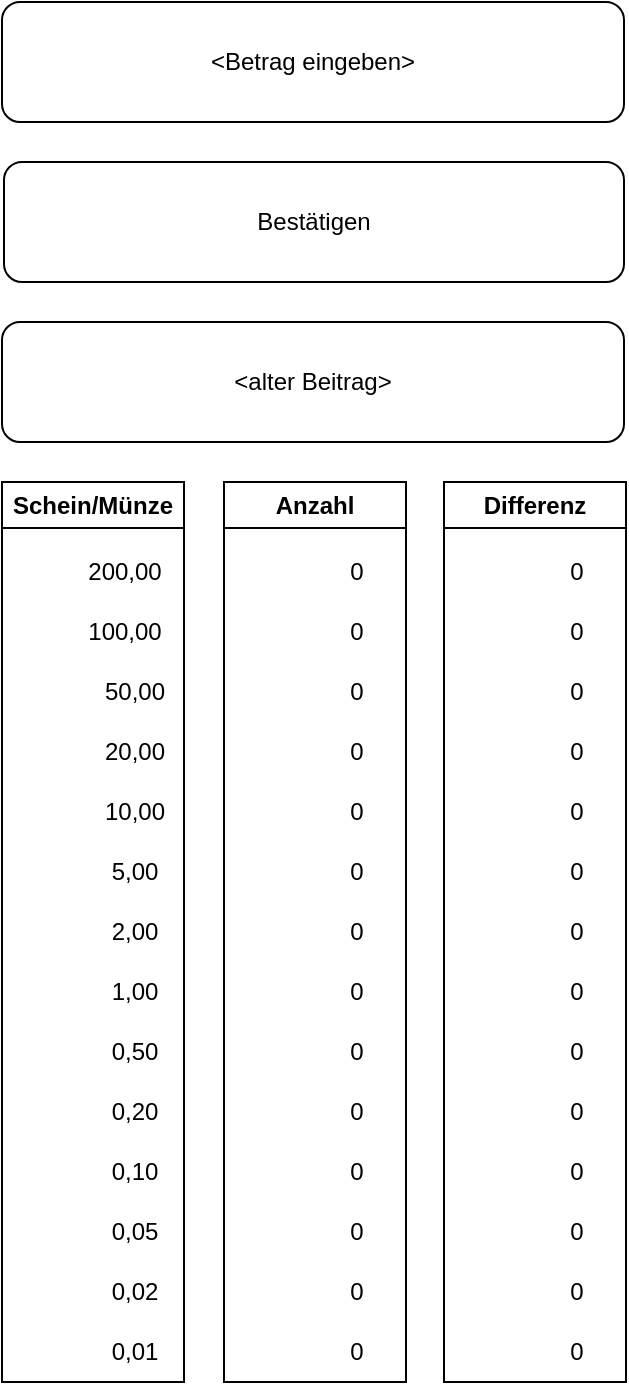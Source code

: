 <mxfile version="22.0.4" type="device" pages="3">
  <diagram name="Seite-1" id="NsOLfzzTCdJAbh5jPupg">
    <mxGraphModel dx="2074" dy="1120" grid="1" gridSize="10" guides="1" tooltips="1" connect="1" arrows="1" fold="1" page="1" pageScale="1" pageWidth="827" pageHeight="1169" math="0" shadow="0">
      <root>
        <mxCell id="0" />
        <mxCell id="1" parent="0" />
        <mxCell id="VZ7T0jRYkGRrnS-efQU6-1" value="&amp;lt;Betrag eingeben&amp;gt;" style="rounded=1;whiteSpace=wrap;html=1;" vertex="1" parent="1">
          <mxGeometry x="169" y="130" width="311" height="60" as="geometry" />
        </mxCell>
        <mxCell id="VZ7T0jRYkGRrnS-efQU6-4" value="Bestätigen" style="rounded=1;whiteSpace=wrap;html=1;" vertex="1" parent="1">
          <mxGeometry x="170" y="210" width="310" height="60" as="geometry" />
        </mxCell>
        <mxCell id="VZ7T0jRYkGRrnS-efQU6-6" value="&amp;lt;alter Beitrag&amp;gt;" style="rounded=1;whiteSpace=wrap;html=1;" vertex="1" parent="1">
          <mxGeometry x="169" y="290" width="311" height="60" as="geometry" />
        </mxCell>
        <mxCell id="VZ7T0jRYkGRrnS-efQU6-37" value="Schein/Münze" style="swimlane;whiteSpace=wrap;html=1;" vertex="1" parent="1">
          <mxGeometry x="169" y="370" width="91" height="450" as="geometry" />
        </mxCell>
        <mxCell id="VZ7T0jRYkGRrnS-efQU6-38" value="200,00" style="text;html=1;align=center;verticalAlign=middle;resizable=0;points=[];autosize=1;strokeColor=none;fillColor=none;" vertex="1" parent="VZ7T0jRYkGRrnS-efQU6-37">
          <mxGeometry x="31" y="30" width="60" height="30" as="geometry" />
        </mxCell>
        <mxCell id="VZ7T0jRYkGRrnS-efQU6-39" value="100,00" style="text;html=1;align=center;verticalAlign=middle;resizable=0;points=[];autosize=1;strokeColor=none;fillColor=none;" vertex="1" parent="VZ7T0jRYkGRrnS-efQU6-37">
          <mxGeometry x="31" y="60" width="60" height="30" as="geometry" />
        </mxCell>
        <mxCell id="VZ7T0jRYkGRrnS-efQU6-41" value="50,00" style="text;html=1;align=center;verticalAlign=middle;resizable=0;points=[];autosize=1;strokeColor=none;fillColor=none;" vertex="1" parent="VZ7T0jRYkGRrnS-efQU6-37">
          <mxGeometry x="41" y="90" width="50" height="30" as="geometry" />
        </mxCell>
        <mxCell id="VZ7T0jRYkGRrnS-efQU6-42" value="20,00" style="text;html=1;align=center;verticalAlign=middle;resizable=0;points=[];autosize=1;strokeColor=none;fillColor=none;" vertex="1" parent="VZ7T0jRYkGRrnS-efQU6-37">
          <mxGeometry x="41" y="120" width="50" height="30" as="geometry" />
        </mxCell>
        <mxCell id="VZ7T0jRYkGRrnS-efQU6-43" value="10,00" style="text;html=1;align=center;verticalAlign=middle;resizable=0;points=[];autosize=1;strokeColor=none;fillColor=none;" vertex="1" parent="VZ7T0jRYkGRrnS-efQU6-37">
          <mxGeometry x="41" y="150" width="50" height="30" as="geometry" />
        </mxCell>
        <mxCell id="VZ7T0jRYkGRrnS-efQU6-44" value="5,00" style="text;html=1;align=center;verticalAlign=middle;resizable=0;points=[];autosize=1;strokeColor=none;fillColor=none;" vertex="1" parent="VZ7T0jRYkGRrnS-efQU6-37">
          <mxGeometry x="41" y="180" width="50" height="30" as="geometry" />
        </mxCell>
        <mxCell id="VZ7T0jRYkGRrnS-efQU6-45" value="2,00" style="text;html=1;align=center;verticalAlign=middle;resizable=0;points=[];autosize=1;strokeColor=none;fillColor=none;" vertex="1" parent="1">
          <mxGeometry x="210" y="580" width="50" height="30" as="geometry" />
        </mxCell>
        <mxCell id="VZ7T0jRYkGRrnS-efQU6-46" value="1,00" style="text;html=1;align=center;verticalAlign=middle;resizable=0;points=[];autosize=1;strokeColor=none;fillColor=none;" vertex="1" parent="1">
          <mxGeometry x="210" y="610" width="50" height="30" as="geometry" />
        </mxCell>
        <mxCell id="VZ7T0jRYkGRrnS-efQU6-47" value="0,50" style="text;html=1;align=center;verticalAlign=middle;resizable=0;points=[];autosize=1;strokeColor=none;fillColor=none;" vertex="1" parent="1">
          <mxGeometry x="210" y="640" width="50" height="30" as="geometry" />
        </mxCell>
        <mxCell id="VZ7T0jRYkGRrnS-efQU6-48" value="0,20" style="text;html=1;align=center;verticalAlign=middle;resizable=0;points=[];autosize=1;strokeColor=none;fillColor=none;" vertex="1" parent="1">
          <mxGeometry x="210" y="670" width="50" height="30" as="geometry" />
        </mxCell>
        <mxCell id="VZ7T0jRYkGRrnS-efQU6-49" value="0,10" style="text;html=1;align=center;verticalAlign=middle;resizable=0;points=[];autosize=1;strokeColor=none;fillColor=none;" vertex="1" parent="1">
          <mxGeometry x="210" y="700" width="50" height="30" as="geometry" />
        </mxCell>
        <mxCell id="VZ7T0jRYkGRrnS-efQU6-50" value="0,05" style="text;html=1;align=center;verticalAlign=middle;resizable=0;points=[];autosize=1;strokeColor=none;fillColor=none;" vertex="1" parent="1">
          <mxGeometry x="210" y="730" width="50" height="30" as="geometry" />
        </mxCell>
        <mxCell id="VZ7T0jRYkGRrnS-efQU6-51" value="0,02" style="text;html=1;align=center;verticalAlign=middle;resizable=0;points=[];autosize=1;strokeColor=none;fillColor=none;" vertex="1" parent="1">
          <mxGeometry x="210" y="760" width="50" height="30" as="geometry" />
        </mxCell>
        <mxCell id="VZ7T0jRYkGRrnS-efQU6-52" value="0,01" style="text;html=1;align=center;verticalAlign=middle;resizable=0;points=[];autosize=1;strokeColor=none;fillColor=none;" vertex="1" parent="1">
          <mxGeometry x="210" y="790" width="50" height="30" as="geometry" />
        </mxCell>
        <mxCell id="VZ7T0jRYkGRrnS-efQU6-53" value="Anzahl" style="swimlane;whiteSpace=wrap;html=1;" vertex="1" parent="1">
          <mxGeometry x="280" y="370" width="91" height="450" as="geometry" />
        </mxCell>
        <mxCell id="VZ7T0jRYkGRrnS-efQU6-54" value="0" style="text;html=1;align=center;verticalAlign=middle;resizable=0;points=[];autosize=1;strokeColor=none;fillColor=none;" vertex="1" parent="VZ7T0jRYkGRrnS-efQU6-53">
          <mxGeometry x="51" y="30" width="30" height="30" as="geometry" />
        </mxCell>
        <mxCell id="VZ7T0jRYkGRrnS-efQU6-55" value="0" style="text;html=1;align=center;verticalAlign=middle;resizable=0;points=[];autosize=1;strokeColor=none;fillColor=none;" vertex="1" parent="VZ7T0jRYkGRrnS-efQU6-53">
          <mxGeometry x="51" y="60" width="30" height="30" as="geometry" />
        </mxCell>
        <mxCell id="VZ7T0jRYkGRrnS-efQU6-56" value="0" style="text;html=1;align=center;verticalAlign=middle;resizable=0;points=[];autosize=1;strokeColor=none;fillColor=none;" vertex="1" parent="VZ7T0jRYkGRrnS-efQU6-53">
          <mxGeometry x="51" y="90" width="30" height="30" as="geometry" />
        </mxCell>
        <mxCell id="VZ7T0jRYkGRrnS-efQU6-57" value="0" style="text;html=1;align=center;verticalAlign=middle;resizable=0;points=[];autosize=1;strokeColor=none;fillColor=none;" vertex="1" parent="VZ7T0jRYkGRrnS-efQU6-53">
          <mxGeometry x="51" y="120" width="30" height="30" as="geometry" />
        </mxCell>
        <mxCell id="VZ7T0jRYkGRrnS-efQU6-58" value="0" style="text;html=1;align=center;verticalAlign=middle;resizable=0;points=[];autosize=1;strokeColor=none;fillColor=none;" vertex="1" parent="VZ7T0jRYkGRrnS-efQU6-53">
          <mxGeometry x="51" y="150" width="30" height="30" as="geometry" />
        </mxCell>
        <mxCell id="VZ7T0jRYkGRrnS-efQU6-59" value="0" style="text;html=1;align=center;verticalAlign=middle;resizable=0;points=[];autosize=1;strokeColor=none;fillColor=none;" vertex="1" parent="VZ7T0jRYkGRrnS-efQU6-53">
          <mxGeometry x="51" y="180" width="30" height="30" as="geometry" />
        </mxCell>
        <mxCell id="VZ7T0jRYkGRrnS-efQU6-60" value="0" style="text;html=1;align=center;verticalAlign=middle;resizable=0;points=[];autosize=1;strokeColor=none;fillColor=none;" vertex="1" parent="1">
          <mxGeometry x="331" y="580" width="30" height="30" as="geometry" />
        </mxCell>
        <mxCell id="VZ7T0jRYkGRrnS-efQU6-61" value="0" style="text;html=1;align=center;verticalAlign=middle;resizable=0;points=[];autosize=1;strokeColor=none;fillColor=none;" vertex="1" parent="1">
          <mxGeometry x="331" y="610" width="30" height="30" as="geometry" />
        </mxCell>
        <mxCell id="VZ7T0jRYkGRrnS-efQU6-62" value="0" style="text;html=1;align=center;verticalAlign=middle;resizable=0;points=[];autosize=1;strokeColor=none;fillColor=none;" vertex="1" parent="1">
          <mxGeometry x="331" y="640" width="30" height="30" as="geometry" />
        </mxCell>
        <mxCell id="VZ7T0jRYkGRrnS-efQU6-63" value="0" style="text;html=1;align=center;verticalAlign=middle;resizable=0;points=[];autosize=1;strokeColor=none;fillColor=none;" vertex="1" parent="1">
          <mxGeometry x="331" y="670" width="30" height="30" as="geometry" />
        </mxCell>
        <mxCell id="VZ7T0jRYkGRrnS-efQU6-64" value="0" style="text;html=1;align=center;verticalAlign=middle;resizable=0;points=[];autosize=1;strokeColor=none;fillColor=none;" vertex="1" parent="1">
          <mxGeometry x="331" y="700" width="30" height="30" as="geometry" />
        </mxCell>
        <mxCell id="VZ7T0jRYkGRrnS-efQU6-65" value="0" style="text;html=1;align=center;verticalAlign=middle;resizable=0;points=[];autosize=1;strokeColor=none;fillColor=none;" vertex="1" parent="1">
          <mxGeometry x="331" y="730" width="30" height="30" as="geometry" />
        </mxCell>
        <mxCell id="VZ7T0jRYkGRrnS-efQU6-66" value="0" style="text;html=1;align=center;verticalAlign=middle;resizable=0;points=[];autosize=1;strokeColor=none;fillColor=none;" vertex="1" parent="1">
          <mxGeometry x="331" y="760" width="30" height="30" as="geometry" />
        </mxCell>
        <mxCell id="VZ7T0jRYkGRrnS-efQU6-67" value="0" style="text;html=1;align=center;verticalAlign=middle;resizable=0;points=[];autosize=1;strokeColor=none;fillColor=none;" vertex="1" parent="1">
          <mxGeometry x="331" y="790" width="30" height="30" as="geometry" />
        </mxCell>
        <mxCell id="VZ7T0jRYkGRrnS-efQU6-105" value="Differenz" style="swimlane;whiteSpace=wrap;html=1;" vertex="1" parent="1">
          <mxGeometry x="390" y="370" width="91" height="450" as="geometry" />
        </mxCell>
        <mxCell id="VZ7T0jRYkGRrnS-efQU6-106" value="0" style="text;html=1;align=center;verticalAlign=middle;resizable=0;points=[];autosize=1;strokeColor=none;fillColor=none;" vertex="1" parent="VZ7T0jRYkGRrnS-efQU6-105">
          <mxGeometry x="51" y="30" width="30" height="30" as="geometry" />
        </mxCell>
        <mxCell id="VZ7T0jRYkGRrnS-efQU6-107" value="0" style="text;html=1;align=center;verticalAlign=middle;resizable=0;points=[];autosize=1;strokeColor=none;fillColor=none;" vertex="1" parent="VZ7T0jRYkGRrnS-efQU6-105">
          <mxGeometry x="51" y="60" width="30" height="30" as="geometry" />
        </mxCell>
        <mxCell id="VZ7T0jRYkGRrnS-efQU6-108" value="0" style="text;html=1;align=center;verticalAlign=middle;resizable=0;points=[];autosize=1;strokeColor=none;fillColor=none;" vertex="1" parent="VZ7T0jRYkGRrnS-efQU6-105">
          <mxGeometry x="51" y="90" width="30" height="30" as="geometry" />
        </mxCell>
        <mxCell id="VZ7T0jRYkGRrnS-efQU6-109" value="0" style="text;html=1;align=center;verticalAlign=middle;resizable=0;points=[];autosize=1;strokeColor=none;fillColor=none;" vertex="1" parent="VZ7T0jRYkGRrnS-efQU6-105">
          <mxGeometry x="51" y="120" width="30" height="30" as="geometry" />
        </mxCell>
        <mxCell id="VZ7T0jRYkGRrnS-efQU6-110" value="0" style="text;html=1;align=center;verticalAlign=middle;resizable=0;points=[];autosize=1;strokeColor=none;fillColor=none;" vertex="1" parent="VZ7T0jRYkGRrnS-efQU6-105">
          <mxGeometry x="51" y="150" width="30" height="30" as="geometry" />
        </mxCell>
        <mxCell id="VZ7T0jRYkGRrnS-efQU6-111" value="0" style="text;html=1;align=center;verticalAlign=middle;resizable=0;points=[];autosize=1;strokeColor=none;fillColor=none;" vertex="1" parent="VZ7T0jRYkGRrnS-efQU6-105">
          <mxGeometry x="51" y="180" width="30" height="30" as="geometry" />
        </mxCell>
        <mxCell id="VZ7T0jRYkGRrnS-efQU6-112" value="0" style="text;html=1;align=center;verticalAlign=middle;resizable=0;points=[];autosize=1;strokeColor=none;fillColor=none;" vertex="1" parent="1">
          <mxGeometry x="441" y="580" width="30" height="30" as="geometry" />
        </mxCell>
        <mxCell id="VZ7T0jRYkGRrnS-efQU6-113" value="0" style="text;html=1;align=center;verticalAlign=middle;resizable=0;points=[];autosize=1;strokeColor=none;fillColor=none;" vertex="1" parent="1">
          <mxGeometry x="441" y="610" width="30" height="30" as="geometry" />
        </mxCell>
        <mxCell id="VZ7T0jRYkGRrnS-efQU6-114" value="0" style="text;html=1;align=center;verticalAlign=middle;resizable=0;points=[];autosize=1;strokeColor=none;fillColor=none;" vertex="1" parent="1">
          <mxGeometry x="441" y="640" width="30" height="30" as="geometry" />
        </mxCell>
        <mxCell id="VZ7T0jRYkGRrnS-efQU6-115" value="0" style="text;html=1;align=center;verticalAlign=middle;resizable=0;points=[];autosize=1;strokeColor=none;fillColor=none;" vertex="1" parent="1">
          <mxGeometry x="441" y="670" width="30" height="30" as="geometry" />
        </mxCell>
        <mxCell id="VZ7T0jRYkGRrnS-efQU6-116" value="0" style="text;html=1;align=center;verticalAlign=middle;resizable=0;points=[];autosize=1;strokeColor=none;fillColor=none;" vertex="1" parent="1">
          <mxGeometry x="441" y="700" width="30" height="30" as="geometry" />
        </mxCell>
        <mxCell id="VZ7T0jRYkGRrnS-efQU6-117" value="0" style="text;html=1;align=center;verticalAlign=middle;resizable=0;points=[];autosize=1;strokeColor=none;fillColor=none;" vertex="1" parent="1">
          <mxGeometry x="441" y="730" width="30" height="30" as="geometry" />
        </mxCell>
        <mxCell id="VZ7T0jRYkGRrnS-efQU6-118" value="0" style="text;html=1;align=center;verticalAlign=middle;resizable=0;points=[];autosize=1;strokeColor=none;fillColor=none;" vertex="1" parent="1">
          <mxGeometry x="441" y="760" width="30" height="30" as="geometry" />
        </mxCell>
        <mxCell id="VZ7T0jRYkGRrnS-efQU6-119" value="0" style="text;html=1;align=center;verticalAlign=middle;resizable=0;points=[];autosize=1;strokeColor=none;fillColor=none;" vertex="1" parent="1">
          <mxGeometry x="441" y="790" width="30" height="30" as="geometry" />
        </mxCell>
      </root>
    </mxGraphModel>
  </diagram>
  <diagram name="First_Input" id="b_rhzLsoVQxHk2x5lA_q">
    <mxGraphModel dx="2074" dy="1120" grid="1" gridSize="10" guides="1" tooltips="1" connect="1" arrows="1" fold="1" page="1" pageScale="1" pageWidth="827" pageHeight="1169" math="0" shadow="0">
      <root>
        <mxCell id="ftZb3P9qW-NndRsq5IkX-0" />
        <mxCell id="ftZb3P9qW-NndRsq5IkX-1" parent="ftZb3P9qW-NndRsq5IkX-0" />
        <mxCell id="ftZb3P9qW-NndRsq5IkX-2" value="251,05€" style="rounded=1;whiteSpace=wrap;html=1;" vertex="1" parent="ftZb3P9qW-NndRsq5IkX-1">
          <mxGeometry x="169" y="130" width="311" height="60" as="geometry" />
        </mxCell>
        <mxCell id="ftZb3P9qW-NndRsq5IkX-3" value="Bestätigen" style="rounded=1;whiteSpace=wrap;html=1;" vertex="1" parent="ftZb3P9qW-NndRsq5IkX-1">
          <mxGeometry x="170" y="210" width="310" height="60" as="geometry" />
        </mxCell>
        <mxCell id="ftZb3P9qW-NndRsq5IkX-4" value="0,00€" style="rounded=1;whiteSpace=wrap;html=1;" vertex="1" parent="ftZb3P9qW-NndRsq5IkX-1">
          <mxGeometry x="169" y="290" width="311" height="60" as="geometry" />
        </mxCell>
        <mxCell id="ftZb3P9qW-NndRsq5IkX-5" value="Schein/Münze" style="swimlane;whiteSpace=wrap;html=1;" vertex="1" parent="ftZb3P9qW-NndRsq5IkX-1">
          <mxGeometry x="169" y="370" width="91" height="450" as="geometry" />
        </mxCell>
        <mxCell id="ftZb3P9qW-NndRsq5IkX-6" value="200,00" style="text;html=1;align=center;verticalAlign=middle;resizable=0;points=[];autosize=1;strokeColor=none;fillColor=none;" vertex="1" parent="ftZb3P9qW-NndRsq5IkX-5">
          <mxGeometry x="31" y="30" width="60" height="30" as="geometry" />
        </mxCell>
        <mxCell id="ftZb3P9qW-NndRsq5IkX-7" value="100,00" style="text;html=1;align=center;verticalAlign=middle;resizable=0;points=[];autosize=1;strokeColor=none;fillColor=none;" vertex="1" parent="ftZb3P9qW-NndRsq5IkX-5">
          <mxGeometry x="31" y="60" width="60" height="30" as="geometry" />
        </mxCell>
        <mxCell id="ftZb3P9qW-NndRsq5IkX-8" value="50,00" style="text;html=1;align=center;verticalAlign=middle;resizable=0;points=[];autosize=1;strokeColor=none;fillColor=none;" vertex="1" parent="ftZb3P9qW-NndRsq5IkX-5">
          <mxGeometry x="41" y="90" width="50" height="30" as="geometry" />
        </mxCell>
        <mxCell id="ftZb3P9qW-NndRsq5IkX-9" value="20,00" style="text;html=1;align=center;verticalAlign=middle;resizable=0;points=[];autosize=1;strokeColor=none;fillColor=none;" vertex="1" parent="ftZb3P9qW-NndRsq5IkX-5">
          <mxGeometry x="41" y="120" width="50" height="30" as="geometry" />
        </mxCell>
        <mxCell id="ftZb3P9qW-NndRsq5IkX-10" value="10,00" style="text;html=1;align=center;verticalAlign=middle;resizable=0;points=[];autosize=1;strokeColor=none;fillColor=none;" vertex="1" parent="ftZb3P9qW-NndRsq5IkX-5">
          <mxGeometry x="41" y="150" width="50" height="30" as="geometry" />
        </mxCell>
        <mxCell id="ftZb3P9qW-NndRsq5IkX-11" value="5,00" style="text;html=1;align=center;verticalAlign=middle;resizable=0;points=[];autosize=1;strokeColor=none;fillColor=none;" vertex="1" parent="ftZb3P9qW-NndRsq5IkX-5">
          <mxGeometry x="41" y="180" width="50" height="30" as="geometry" />
        </mxCell>
        <mxCell id="ftZb3P9qW-NndRsq5IkX-12" value="2,00" style="text;html=1;align=center;verticalAlign=middle;resizable=0;points=[];autosize=1;strokeColor=none;fillColor=none;" vertex="1" parent="ftZb3P9qW-NndRsq5IkX-1">
          <mxGeometry x="210" y="580" width="50" height="30" as="geometry" />
        </mxCell>
        <mxCell id="ftZb3P9qW-NndRsq5IkX-13" value="1,00" style="text;html=1;align=center;verticalAlign=middle;resizable=0;points=[];autosize=1;strokeColor=none;fillColor=none;" vertex="1" parent="ftZb3P9qW-NndRsq5IkX-1">
          <mxGeometry x="210" y="610" width="50" height="30" as="geometry" />
        </mxCell>
        <mxCell id="ftZb3P9qW-NndRsq5IkX-14" value="0,50" style="text;html=1;align=center;verticalAlign=middle;resizable=0;points=[];autosize=1;strokeColor=none;fillColor=none;" vertex="1" parent="ftZb3P9qW-NndRsq5IkX-1">
          <mxGeometry x="210" y="640" width="50" height="30" as="geometry" />
        </mxCell>
        <mxCell id="ftZb3P9qW-NndRsq5IkX-15" value="0,20" style="text;html=1;align=center;verticalAlign=middle;resizable=0;points=[];autosize=1;strokeColor=none;fillColor=none;" vertex="1" parent="ftZb3P9qW-NndRsq5IkX-1">
          <mxGeometry x="210" y="670" width="50" height="30" as="geometry" />
        </mxCell>
        <mxCell id="ftZb3P9qW-NndRsq5IkX-16" value="0,10" style="text;html=1;align=center;verticalAlign=middle;resizable=0;points=[];autosize=1;strokeColor=none;fillColor=none;" vertex="1" parent="ftZb3P9qW-NndRsq5IkX-1">
          <mxGeometry x="210" y="700" width="50" height="30" as="geometry" />
        </mxCell>
        <mxCell id="ftZb3P9qW-NndRsq5IkX-17" value="0,05" style="text;html=1;align=center;verticalAlign=middle;resizable=0;points=[];autosize=1;strokeColor=none;fillColor=none;" vertex="1" parent="ftZb3P9qW-NndRsq5IkX-1">
          <mxGeometry x="210" y="730" width="50" height="30" as="geometry" />
        </mxCell>
        <mxCell id="ftZb3P9qW-NndRsq5IkX-18" value="0,02" style="text;html=1;align=center;verticalAlign=middle;resizable=0;points=[];autosize=1;strokeColor=none;fillColor=none;" vertex="1" parent="ftZb3P9qW-NndRsq5IkX-1">
          <mxGeometry x="210" y="760" width="50" height="30" as="geometry" />
        </mxCell>
        <mxCell id="ftZb3P9qW-NndRsq5IkX-19" value="0,01" style="text;html=1;align=center;verticalAlign=middle;resizable=0;points=[];autosize=1;strokeColor=none;fillColor=none;" vertex="1" parent="ftZb3P9qW-NndRsq5IkX-1">
          <mxGeometry x="210" y="790" width="50" height="30" as="geometry" />
        </mxCell>
        <mxCell id="ftZb3P9qW-NndRsq5IkX-20" value="Anzahl" style="swimlane;whiteSpace=wrap;html=1;" vertex="1" parent="ftZb3P9qW-NndRsq5IkX-1">
          <mxGeometry x="280" y="370" width="91" height="450" as="geometry" />
        </mxCell>
        <mxCell id="ftZb3P9qW-NndRsq5IkX-21" value="1" style="text;html=1;align=center;verticalAlign=middle;resizable=0;points=[];autosize=1;strokeColor=none;fillColor=none;" vertex="1" parent="ftZb3P9qW-NndRsq5IkX-20">
          <mxGeometry x="51" y="30" width="30" height="30" as="geometry" />
        </mxCell>
        <mxCell id="ftZb3P9qW-NndRsq5IkX-22" value="0" style="text;html=1;align=center;verticalAlign=middle;resizable=0;points=[];autosize=1;strokeColor=none;fillColor=none;" vertex="1" parent="ftZb3P9qW-NndRsq5IkX-20">
          <mxGeometry x="51" y="60" width="30" height="30" as="geometry" />
        </mxCell>
        <mxCell id="ftZb3P9qW-NndRsq5IkX-23" value="1" style="text;html=1;align=center;verticalAlign=middle;resizable=0;points=[];autosize=1;strokeColor=none;fillColor=none;" vertex="1" parent="ftZb3P9qW-NndRsq5IkX-20">
          <mxGeometry x="51" y="90" width="30" height="30" as="geometry" />
        </mxCell>
        <mxCell id="ftZb3P9qW-NndRsq5IkX-24" value="0" style="text;html=1;align=center;verticalAlign=middle;resizable=0;points=[];autosize=1;strokeColor=none;fillColor=none;" vertex="1" parent="ftZb3P9qW-NndRsq5IkX-20">
          <mxGeometry x="51" y="120" width="30" height="30" as="geometry" />
        </mxCell>
        <mxCell id="ftZb3P9qW-NndRsq5IkX-25" value="0" style="text;html=1;align=center;verticalAlign=middle;resizable=0;points=[];autosize=1;strokeColor=none;fillColor=none;" vertex="1" parent="ftZb3P9qW-NndRsq5IkX-20">
          <mxGeometry x="51" y="150" width="30" height="30" as="geometry" />
        </mxCell>
        <mxCell id="ftZb3P9qW-NndRsq5IkX-26" value="0" style="text;html=1;align=center;verticalAlign=middle;resizable=0;points=[];autosize=1;strokeColor=none;fillColor=none;" vertex="1" parent="ftZb3P9qW-NndRsq5IkX-20">
          <mxGeometry x="51" y="180" width="30" height="30" as="geometry" />
        </mxCell>
        <mxCell id="ftZb3P9qW-NndRsq5IkX-27" value="0" style="text;html=1;align=center;verticalAlign=middle;resizable=0;points=[];autosize=1;strokeColor=none;fillColor=none;" vertex="1" parent="ftZb3P9qW-NndRsq5IkX-1">
          <mxGeometry x="331" y="580" width="30" height="30" as="geometry" />
        </mxCell>
        <mxCell id="ftZb3P9qW-NndRsq5IkX-28" value="0" style="text;html=1;align=center;verticalAlign=middle;resizable=0;points=[];autosize=1;strokeColor=none;fillColor=none;" vertex="1" parent="ftZb3P9qW-NndRsq5IkX-1">
          <mxGeometry x="331" y="610" width="30" height="30" as="geometry" />
        </mxCell>
        <mxCell id="ftZb3P9qW-NndRsq5IkX-29" value="1" style="text;html=1;align=center;verticalAlign=middle;resizable=0;points=[];autosize=1;strokeColor=none;fillColor=none;" vertex="1" parent="ftZb3P9qW-NndRsq5IkX-1">
          <mxGeometry x="331" y="640" width="30" height="30" as="geometry" />
        </mxCell>
        <mxCell id="ftZb3P9qW-NndRsq5IkX-30" value="0" style="text;html=1;align=center;verticalAlign=middle;resizable=0;points=[];autosize=1;strokeColor=none;fillColor=none;" vertex="1" parent="ftZb3P9qW-NndRsq5IkX-1">
          <mxGeometry x="331" y="670" width="30" height="30" as="geometry" />
        </mxCell>
        <mxCell id="ftZb3P9qW-NndRsq5IkX-31" value="0" style="text;html=1;align=center;verticalAlign=middle;resizable=0;points=[];autosize=1;strokeColor=none;fillColor=none;" vertex="1" parent="ftZb3P9qW-NndRsq5IkX-1">
          <mxGeometry x="331" y="700" width="30" height="30" as="geometry" />
        </mxCell>
        <mxCell id="ftZb3P9qW-NndRsq5IkX-32" value="1" style="text;html=1;align=center;verticalAlign=middle;resizable=0;points=[];autosize=1;strokeColor=none;fillColor=none;" vertex="1" parent="ftZb3P9qW-NndRsq5IkX-1">
          <mxGeometry x="331" y="730" width="30" height="30" as="geometry" />
        </mxCell>
        <mxCell id="ftZb3P9qW-NndRsq5IkX-33" value="0" style="text;html=1;align=center;verticalAlign=middle;resizable=0;points=[];autosize=1;strokeColor=none;fillColor=none;" vertex="1" parent="ftZb3P9qW-NndRsq5IkX-1">
          <mxGeometry x="331" y="760" width="30" height="30" as="geometry" />
        </mxCell>
        <mxCell id="ftZb3P9qW-NndRsq5IkX-34" value="0" style="text;html=1;align=center;verticalAlign=middle;resizable=0;points=[];autosize=1;strokeColor=none;fillColor=none;" vertex="1" parent="ftZb3P9qW-NndRsq5IkX-1">
          <mxGeometry x="331" y="790" width="30" height="30" as="geometry" />
        </mxCell>
        <mxCell id="ftZb3P9qW-NndRsq5IkX-35" value="Differenz" style="swimlane;whiteSpace=wrap;html=1;" vertex="1" parent="ftZb3P9qW-NndRsq5IkX-1">
          <mxGeometry x="390" y="370" width="91" height="450" as="geometry" />
        </mxCell>
        <mxCell id="ftZb3P9qW-NndRsq5IkX-36" value="0" style="text;html=1;align=center;verticalAlign=middle;resizable=0;points=[];autosize=1;strokeColor=none;fillColor=none;" vertex="1" parent="ftZb3P9qW-NndRsq5IkX-35">
          <mxGeometry x="51" y="30" width="30" height="30" as="geometry" />
        </mxCell>
        <mxCell id="ftZb3P9qW-NndRsq5IkX-37" value="0" style="text;html=1;align=center;verticalAlign=middle;resizable=0;points=[];autosize=1;strokeColor=none;fillColor=none;" vertex="1" parent="ftZb3P9qW-NndRsq5IkX-35">
          <mxGeometry x="51" y="60" width="30" height="30" as="geometry" />
        </mxCell>
        <mxCell id="ftZb3P9qW-NndRsq5IkX-38" value="0" style="text;html=1;align=center;verticalAlign=middle;resizable=0;points=[];autosize=1;strokeColor=none;fillColor=none;" vertex="1" parent="ftZb3P9qW-NndRsq5IkX-35">
          <mxGeometry x="51" y="90" width="30" height="30" as="geometry" />
        </mxCell>
        <mxCell id="ftZb3P9qW-NndRsq5IkX-39" value="0" style="text;html=1;align=center;verticalAlign=middle;resizable=0;points=[];autosize=1;strokeColor=none;fillColor=none;" vertex="1" parent="ftZb3P9qW-NndRsq5IkX-35">
          <mxGeometry x="51" y="120" width="30" height="30" as="geometry" />
        </mxCell>
        <mxCell id="ftZb3P9qW-NndRsq5IkX-40" value="0" style="text;html=1;align=center;verticalAlign=middle;resizable=0;points=[];autosize=1;strokeColor=none;fillColor=none;" vertex="1" parent="ftZb3P9qW-NndRsq5IkX-35">
          <mxGeometry x="51" y="150" width="30" height="30" as="geometry" />
        </mxCell>
        <mxCell id="ftZb3P9qW-NndRsq5IkX-41" value="0" style="text;html=1;align=center;verticalAlign=middle;resizable=0;points=[];autosize=1;strokeColor=none;fillColor=none;" vertex="1" parent="ftZb3P9qW-NndRsq5IkX-35">
          <mxGeometry x="51" y="180" width="30" height="30" as="geometry" />
        </mxCell>
        <mxCell id="ftZb3P9qW-NndRsq5IkX-42" value="0" style="text;html=1;align=center;verticalAlign=middle;resizable=0;points=[];autosize=1;strokeColor=none;fillColor=none;" vertex="1" parent="ftZb3P9qW-NndRsq5IkX-1">
          <mxGeometry x="441" y="580" width="30" height="30" as="geometry" />
        </mxCell>
        <mxCell id="ftZb3P9qW-NndRsq5IkX-43" value="0" style="text;html=1;align=center;verticalAlign=middle;resizable=0;points=[];autosize=1;strokeColor=none;fillColor=none;" vertex="1" parent="ftZb3P9qW-NndRsq5IkX-1">
          <mxGeometry x="441" y="610" width="30" height="30" as="geometry" />
        </mxCell>
        <mxCell id="ftZb3P9qW-NndRsq5IkX-44" value="0" style="text;html=1;align=center;verticalAlign=middle;resizable=0;points=[];autosize=1;strokeColor=none;fillColor=none;" vertex="1" parent="ftZb3P9qW-NndRsq5IkX-1">
          <mxGeometry x="441" y="640" width="30" height="30" as="geometry" />
        </mxCell>
        <mxCell id="ftZb3P9qW-NndRsq5IkX-45" value="0" style="text;html=1;align=center;verticalAlign=middle;resizable=0;points=[];autosize=1;strokeColor=none;fillColor=none;" vertex="1" parent="ftZb3P9qW-NndRsq5IkX-1">
          <mxGeometry x="441" y="670" width="30" height="30" as="geometry" />
        </mxCell>
        <mxCell id="ftZb3P9qW-NndRsq5IkX-46" value="0" style="text;html=1;align=center;verticalAlign=middle;resizable=0;points=[];autosize=1;strokeColor=none;fillColor=none;" vertex="1" parent="ftZb3P9qW-NndRsq5IkX-1">
          <mxGeometry x="441" y="700" width="30" height="30" as="geometry" />
        </mxCell>
        <mxCell id="ftZb3P9qW-NndRsq5IkX-47" value="0" style="text;html=1;align=center;verticalAlign=middle;resizable=0;points=[];autosize=1;strokeColor=none;fillColor=none;" vertex="1" parent="ftZb3P9qW-NndRsq5IkX-1">
          <mxGeometry x="441" y="730" width="30" height="30" as="geometry" />
        </mxCell>
        <mxCell id="ftZb3P9qW-NndRsq5IkX-48" value="0" style="text;html=1;align=center;verticalAlign=middle;resizable=0;points=[];autosize=1;strokeColor=none;fillColor=none;" vertex="1" parent="ftZb3P9qW-NndRsq5IkX-1">
          <mxGeometry x="441" y="760" width="30" height="30" as="geometry" />
        </mxCell>
        <mxCell id="ftZb3P9qW-NndRsq5IkX-49" value="0" style="text;html=1;align=center;verticalAlign=middle;resizable=0;points=[];autosize=1;strokeColor=none;fillColor=none;" vertex="1" parent="ftZb3P9qW-NndRsq5IkX-1">
          <mxGeometry x="441" y="790" width="30" height="30" as="geometry" />
        </mxCell>
      </root>
    </mxGraphModel>
  </diagram>
  <diagram name="Second_Input" id="167eKJK2a8UgfNtY3zTg">
    <mxGraphModel dx="2074" dy="1120" grid="1" gridSize="10" guides="1" tooltips="1" connect="1" arrows="1" fold="1" page="1" pageScale="1" pageWidth="827" pageHeight="1169" math="0" shadow="0">
      <root>
        <mxCell id="sUT4LYcIheUjuHybO1A9-0" />
        <mxCell id="sUT4LYcIheUjuHybO1A9-1" parent="sUT4LYcIheUjuHybO1A9-0" />
        <mxCell id="sUT4LYcIheUjuHybO1A9-2" value="56,66€" style="rounded=1;whiteSpace=wrap;html=1;" vertex="1" parent="sUT4LYcIheUjuHybO1A9-1">
          <mxGeometry x="169" y="130" width="311" height="60" as="geometry" />
        </mxCell>
        <mxCell id="sUT4LYcIheUjuHybO1A9-3" value="Bestätigen" style="rounded=1;whiteSpace=wrap;html=1;" vertex="1" parent="sUT4LYcIheUjuHybO1A9-1">
          <mxGeometry x="170" y="210" width="310" height="60" as="geometry" />
        </mxCell>
        <mxCell id="sUT4LYcIheUjuHybO1A9-4" value="251,05€" style="rounded=1;whiteSpace=wrap;html=1;" vertex="1" parent="sUT4LYcIheUjuHybO1A9-1">
          <mxGeometry x="169" y="290" width="311" height="60" as="geometry" />
        </mxCell>
        <mxCell id="sUT4LYcIheUjuHybO1A9-5" value="Schein/Münze" style="swimlane;whiteSpace=wrap;html=1;" vertex="1" parent="sUT4LYcIheUjuHybO1A9-1">
          <mxGeometry x="169" y="370" width="91" height="450" as="geometry" />
        </mxCell>
        <mxCell id="sUT4LYcIheUjuHybO1A9-6" value="200,00" style="text;html=1;align=center;verticalAlign=middle;resizable=0;points=[];autosize=1;strokeColor=none;fillColor=none;" vertex="1" parent="sUT4LYcIheUjuHybO1A9-5">
          <mxGeometry x="31" y="30" width="60" height="30" as="geometry" />
        </mxCell>
        <mxCell id="sUT4LYcIheUjuHybO1A9-7" value="100,00" style="text;html=1;align=center;verticalAlign=middle;resizable=0;points=[];autosize=1;strokeColor=none;fillColor=none;" vertex="1" parent="sUT4LYcIheUjuHybO1A9-5">
          <mxGeometry x="31" y="60" width="60" height="30" as="geometry" />
        </mxCell>
        <mxCell id="sUT4LYcIheUjuHybO1A9-8" value="50,00" style="text;html=1;align=center;verticalAlign=middle;resizable=0;points=[];autosize=1;strokeColor=none;fillColor=none;" vertex="1" parent="sUT4LYcIheUjuHybO1A9-5">
          <mxGeometry x="41" y="90" width="50" height="30" as="geometry" />
        </mxCell>
        <mxCell id="sUT4LYcIheUjuHybO1A9-9" value="20,00" style="text;html=1;align=center;verticalAlign=middle;resizable=0;points=[];autosize=1;strokeColor=none;fillColor=none;" vertex="1" parent="sUT4LYcIheUjuHybO1A9-5">
          <mxGeometry x="41" y="120" width="50" height="30" as="geometry" />
        </mxCell>
        <mxCell id="sUT4LYcIheUjuHybO1A9-10" value="10,00" style="text;html=1;align=center;verticalAlign=middle;resizable=0;points=[];autosize=1;strokeColor=none;fillColor=none;" vertex="1" parent="sUT4LYcIheUjuHybO1A9-5">
          <mxGeometry x="41" y="150" width="50" height="30" as="geometry" />
        </mxCell>
        <mxCell id="sUT4LYcIheUjuHybO1A9-11" value="5,00" style="text;html=1;align=center;verticalAlign=middle;resizable=0;points=[];autosize=1;strokeColor=none;fillColor=none;" vertex="1" parent="sUT4LYcIheUjuHybO1A9-5">
          <mxGeometry x="41" y="180" width="50" height="30" as="geometry" />
        </mxCell>
        <mxCell id="sUT4LYcIheUjuHybO1A9-12" value="2,00" style="text;html=1;align=center;verticalAlign=middle;resizable=0;points=[];autosize=1;strokeColor=none;fillColor=none;" vertex="1" parent="sUT4LYcIheUjuHybO1A9-1">
          <mxGeometry x="210" y="580" width="50" height="30" as="geometry" />
        </mxCell>
        <mxCell id="sUT4LYcIheUjuHybO1A9-13" value="1,00" style="text;html=1;align=center;verticalAlign=middle;resizable=0;points=[];autosize=1;strokeColor=none;fillColor=none;" vertex="1" parent="sUT4LYcIheUjuHybO1A9-1">
          <mxGeometry x="210" y="610" width="50" height="30" as="geometry" />
        </mxCell>
        <mxCell id="sUT4LYcIheUjuHybO1A9-14" value="0,50" style="text;html=1;align=center;verticalAlign=middle;resizable=0;points=[];autosize=1;strokeColor=none;fillColor=none;" vertex="1" parent="sUT4LYcIheUjuHybO1A9-1">
          <mxGeometry x="210" y="640" width="50" height="30" as="geometry" />
        </mxCell>
        <mxCell id="sUT4LYcIheUjuHybO1A9-15" value="0,20" style="text;html=1;align=center;verticalAlign=middle;resizable=0;points=[];autosize=1;strokeColor=none;fillColor=none;" vertex="1" parent="sUT4LYcIheUjuHybO1A9-1">
          <mxGeometry x="210" y="670" width="50" height="30" as="geometry" />
        </mxCell>
        <mxCell id="sUT4LYcIheUjuHybO1A9-16" value="0,10" style="text;html=1;align=center;verticalAlign=middle;resizable=0;points=[];autosize=1;strokeColor=none;fillColor=none;" vertex="1" parent="sUT4LYcIheUjuHybO1A9-1">
          <mxGeometry x="210" y="700" width="50" height="30" as="geometry" />
        </mxCell>
        <mxCell id="sUT4LYcIheUjuHybO1A9-17" value="0,05" style="text;html=1;align=center;verticalAlign=middle;resizable=0;points=[];autosize=1;strokeColor=none;fillColor=none;" vertex="1" parent="sUT4LYcIheUjuHybO1A9-1">
          <mxGeometry x="210" y="730" width="50" height="30" as="geometry" />
        </mxCell>
        <mxCell id="sUT4LYcIheUjuHybO1A9-18" value="0,02" style="text;html=1;align=center;verticalAlign=middle;resizable=0;points=[];autosize=1;strokeColor=none;fillColor=none;" vertex="1" parent="sUT4LYcIheUjuHybO1A9-1">
          <mxGeometry x="210" y="760" width="50" height="30" as="geometry" />
        </mxCell>
        <mxCell id="sUT4LYcIheUjuHybO1A9-19" value="0,01" style="text;html=1;align=center;verticalAlign=middle;resizable=0;points=[];autosize=1;strokeColor=none;fillColor=none;" vertex="1" parent="sUT4LYcIheUjuHybO1A9-1">
          <mxGeometry x="210" y="790" width="50" height="30" as="geometry" />
        </mxCell>
        <mxCell id="sUT4LYcIheUjuHybO1A9-20" value="Anzahl" style="swimlane;whiteSpace=wrap;html=1;" vertex="1" parent="sUT4LYcIheUjuHybO1A9-1">
          <mxGeometry x="280" y="370" width="91" height="450" as="geometry" />
        </mxCell>
        <mxCell id="sUT4LYcIheUjuHybO1A9-21" value="0" style="text;html=1;align=center;verticalAlign=middle;resizable=0;points=[];autosize=1;strokeColor=none;fillColor=none;" vertex="1" parent="sUT4LYcIheUjuHybO1A9-20">
          <mxGeometry x="51" y="30" width="30" height="30" as="geometry" />
        </mxCell>
        <mxCell id="sUT4LYcIheUjuHybO1A9-22" value="0" style="text;html=1;align=center;verticalAlign=middle;resizable=0;points=[];autosize=1;strokeColor=none;fillColor=none;" vertex="1" parent="sUT4LYcIheUjuHybO1A9-20">
          <mxGeometry x="51" y="60" width="30" height="30" as="geometry" />
        </mxCell>
        <mxCell id="sUT4LYcIheUjuHybO1A9-23" value="1" style="text;html=1;align=center;verticalAlign=middle;resizable=0;points=[];autosize=1;strokeColor=none;fillColor=none;" vertex="1" parent="sUT4LYcIheUjuHybO1A9-20">
          <mxGeometry x="51" y="90" width="30" height="30" as="geometry" />
        </mxCell>
        <mxCell id="sUT4LYcIheUjuHybO1A9-24" value="0" style="text;html=1;align=center;verticalAlign=middle;resizable=0;points=[];autosize=1;strokeColor=none;fillColor=none;" vertex="1" parent="sUT4LYcIheUjuHybO1A9-20">
          <mxGeometry x="51" y="120" width="30" height="30" as="geometry" />
        </mxCell>
        <mxCell id="sUT4LYcIheUjuHybO1A9-25" value="0" style="text;html=1;align=center;verticalAlign=middle;resizable=0;points=[];autosize=1;strokeColor=none;fillColor=none;" vertex="1" parent="sUT4LYcIheUjuHybO1A9-20">
          <mxGeometry x="51" y="150" width="30" height="30" as="geometry" />
        </mxCell>
        <mxCell id="sUT4LYcIheUjuHybO1A9-26" value="1" style="text;html=1;align=center;verticalAlign=middle;resizable=0;points=[];autosize=1;strokeColor=none;fillColor=none;" vertex="1" parent="sUT4LYcIheUjuHybO1A9-20">
          <mxGeometry x="51" y="180" width="30" height="30" as="geometry" />
        </mxCell>
        <mxCell id="sUT4LYcIheUjuHybO1A9-27" value="0" style="text;html=1;align=center;verticalAlign=middle;resizable=0;points=[];autosize=1;strokeColor=none;fillColor=none;" vertex="1" parent="sUT4LYcIheUjuHybO1A9-1">
          <mxGeometry x="331" y="580" width="30" height="30" as="geometry" />
        </mxCell>
        <mxCell id="sUT4LYcIheUjuHybO1A9-28" value="1" style="text;html=1;align=center;verticalAlign=middle;resizable=0;points=[];autosize=1;strokeColor=none;fillColor=none;" vertex="1" parent="sUT4LYcIheUjuHybO1A9-1">
          <mxGeometry x="331" y="610" width="30" height="30" as="geometry" />
        </mxCell>
        <mxCell id="sUT4LYcIheUjuHybO1A9-29" value="1" style="text;html=1;align=center;verticalAlign=middle;resizable=0;points=[];autosize=1;strokeColor=none;fillColor=none;" vertex="1" parent="sUT4LYcIheUjuHybO1A9-1">
          <mxGeometry x="331" y="640" width="30" height="30" as="geometry" />
        </mxCell>
        <mxCell id="sUT4LYcIheUjuHybO1A9-30" value="0" style="text;html=1;align=center;verticalAlign=middle;resizable=0;points=[];autosize=1;strokeColor=none;fillColor=none;" vertex="1" parent="sUT4LYcIheUjuHybO1A9-1">
          <mxGeometry x="331" y="670" width="30" height="30" as="geometry" />
        </mxCell>
        <mxCell id="sUT4LYcIheUjuHybO1A9-31" value="1" style="text;html=1;align=center;verticalAlign=middle;resizable=0;points=[];autosize=1;strokeColor=none;fillColor=none;" vertex="1" parent="sUT4LYcIheUjuHybO1A9-1">
          <mxGeometry x="331" y="700" width="30" height="30" as="geometry" />
        </mxCell>
        <mxCell id="sUT4LYcIheUjuHybO1A9-32" value="1" style="text;html=1;align=center;verticalAlign=middle;resizable=0;points=[];autosize=1;strokeColor=none;fillColor=none;" vertex="1" parent="sUT4LYcIheUjuHybO1A9-1">
          <mxGeometry x="331" y="730" width="30" height="30" as="geometry" />
        </mxCell>
        <mxCell id="sUT4LYcIheUjuHybO1A9-33" value="0" style="text;html=1;align=center;verticalAlign=middle;resizable=0;points=[];autosize=1;strokeColor=none;fillColor=none;" vertex="1" parent="sUT4LYcIheUjuHybO1A9-1">
          <mxGeometry x="331" y="760" width="30" height="30" as="geometry" />
        </mxCell>
        <mxCell id="sUT4LYcIheUjuHybO1A9-34" value="1" style="text;html=1;align=center;verticalAlign=middle;resizable=0;points=[];autosize=1;strokeColor=none;fillColor=none;" vertex="1" parent="sUT4LYcIheUjuHybO1A9-1">
          <mxGeometry x="331" y="790" width="30" height="30" as="geometry" />
        </mxCell>
        <mxCell id="sUT4LYcIheUjuHybO1A9-35" value="Differenz" style="swimlane;whiteSpace=wrap;html=1;" vertex="1" parent="sUT4LYcIheUjuHybO1A9-1">
          <mxGeometry x="390" y="370" width="91" height="450" as="geometry" />
        </mxCell>
        <mxCell id="sUT4LYcIheUjuHybO1A9-36" value="-1" style="text;html=1;align=center;verticalAlign=middle;resizable=0;points=[];autosize=1;strokeColor=none;fillColor=none;" vertex="1" parent="sUT4LYcIheUjuHybO1A9-35">
          <mxGeometry x="51" y="30" width="30" height="30" as="geometry" />
        </mxCell>
        <mxCell id="sUT4LYcIheUjuHybO1A9-37" value="0" style="text;html=1;align=center;verticalAlign=middle;resizable=0;points=[];autosize=1;strokeColor=none;fillColor=none;" vertex="1" parent="sUT4LYcIheUjuHybO1A9-35">
          <mxGeometry x="51" y="60" width="30" height="30" as="geometry" />
        </mxCell>
        <mxCell id="sUT4LYcIheUjuHybO1A9-38" value="0" style="text;html=1;align=center;verticalAlign=middle;resizable=0;points=[];autosize=1;strokeColor=none;fillColor=none;" vertex="1" parent="sUT4LYcIheUjuHybO1A9-35">
          <mxGeometry x="51" y="90" width="30" height="30" as="geometry" />
        </mxCell>
        <mxCell id="sUT4LYcIheUjuHybO1A9-39" value="0" style="text;html=1;align=center;verticalAlign=middle;resizable=0;points=[];autosize=1;strokeColor=none;fillColor=none;" vertex="1" parent="sUT4LYcIheUjuHybO1A9-35">
          <mxGeometry x="51" y="120" width="30" height="30" as="geometry" />
        </mxCell>
        <mxCell id="sUT4LYcIheUjuHybO1A9-40" value="0" style="text;html=1;align=center;verticalAlign=middle;resizable=0;points=[];autosize=1;strokeColor=none;fillColor=none;" vertex="1" parent="sUT4LYcIheUjuHybO1A9-35">
          <mxGeometry x="51" y="150" width="30" height="30" as="geometry" />
        </mxCell>
        <mxCell id="sUT4LYcIheUjuHybO1A9-41" value="+1" style="text;html=1;align=center;verticalAlign=middle;resizable=0;points=[];autosize=1;strokeColor=none;fillColor=none;" vertex="1" parent="sUT4LYcIheUjuHybO1A9-35">
          <mxGeometry x="46" y="180" width="40" height="30" as="geometry" />
        </mxCell>
        <mxCell id="sUT4LYcIheUjuHybO1A9-42" value="0" style="text;html=1;align=center;verticalAlign=middle;resizable=0;points=[];autosize=1;strokeColor=none;fillColor=none;" vertex="1" parent="sUT4LYcIheUjuHybO1A9-1">
          <mxGeometry x="441" y="580" width="30" height="30" as="geometry" />
        </mxCell>
        <mxCell id="sUT4LYcIheUjuHybO1A9-43" value="+1" style="text;html=1;align=center;verticalAlign=middle;resizable=0;points=[];autosize=1;strokeColor=none;fillColor=none;" vertex="1" parent="sUT4LYcIheUjuHybO1A9-1">
          <mxGeometry x="436" y="610" width="40" height="30" as="geometry" />
        </mxCell>
        <mxCell id="sUT4LYcIheUjuHybO1A9-44" value="0" style="text;html=1;align=center;verticalAlign=middle;resizable=0;points=[];autosize=1;strokeColor=none;fillColor=none;" vertex="1" parent="sUT4LYcIheUjuHybO1A9-1">
          <mxGeometry x="441" y="640" width="30" height="30" as="geometry" />
        </mxCell>
        <mxCell id="sUT4LYcIheUjuHybO1A9-45" value="0" style="text;html=1;align=center;verticalAlign=middle;resizable=0;points=[];autosize=1;strokeColor=none;fillColor=none;" vertex="1" parent="sUT4LYcIheUjuHybO1A9-1">
          <mxGeometry x="441" y="670" width="30" height="30" as="geometry" />
        </mxCell>
        <mxCell id="sUT4LYcIheUjuHybO1A9-46" value="+1" style="text;html=1;align=center;verticalAlign=middle;resizable=0;points=[];autosize=1;strokeColor=none;fillColor=none;" vertex="1" parent="sUT4LYcIheUjuHybO1A9-1">
          <mxGeometry x="436" y="700" width="40" height="30" as="geometry" />
        </mxCell>
        <mxCell id="sUT4LYcIheUjuHybO1A9-47" value="0" style="text;html=1;align=center;verticalAlign=middle;resizable=0;points=[];autosize=1;strokeColor=none;fillColor=none;" vertex="1" parent="sUT4LYcIheUjuHybO1A9-1">
          <mxGeometry x="441" y="730" width="30" height="30" as="geometry" />
        </mxCell>
        <mxCell id="sUT4LYcIheUjuHybO1A9-48" value="0" style="text;html=1;align=center;verticalAlign=middle;resizable=0;points=[];autosize=1;strokeColor=none;fillColor=none;" vertex="1" parent="sUT4LYcIheUjuHybO1A9-1">
          <mxGeometry x="441" y="760" width="30" height="30" as="geometry" />
        </mxCell>
        <mxCell id="sUT4LYcIheUjuHybO1A9-49" value="+1" style="text;html=1;align=center;verticalAlign=middle;resizable=0;points=[];autosize=1;strokeColor=none;fillColor=none;" vertex="1" parent="sUT4LYcIheUjuHybO1A9-1">
          <mxGeometry x="436" y="790" width="40" height="30" as="geometry" />
        </mxCell>
      </root>
    </mxGraphModel>
  </diagram>
</mxfile>
